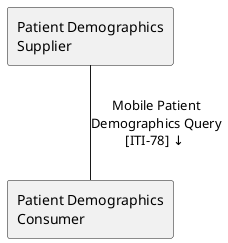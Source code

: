 @startuml
agent "Patient Demographics\nConsumer" as Client
agent "Patient Demographics\nSupplier" as Server
Server -- Client : "Mobile Patient\nDemographics Query\n[ITI-78] ↓ "
@enduml
